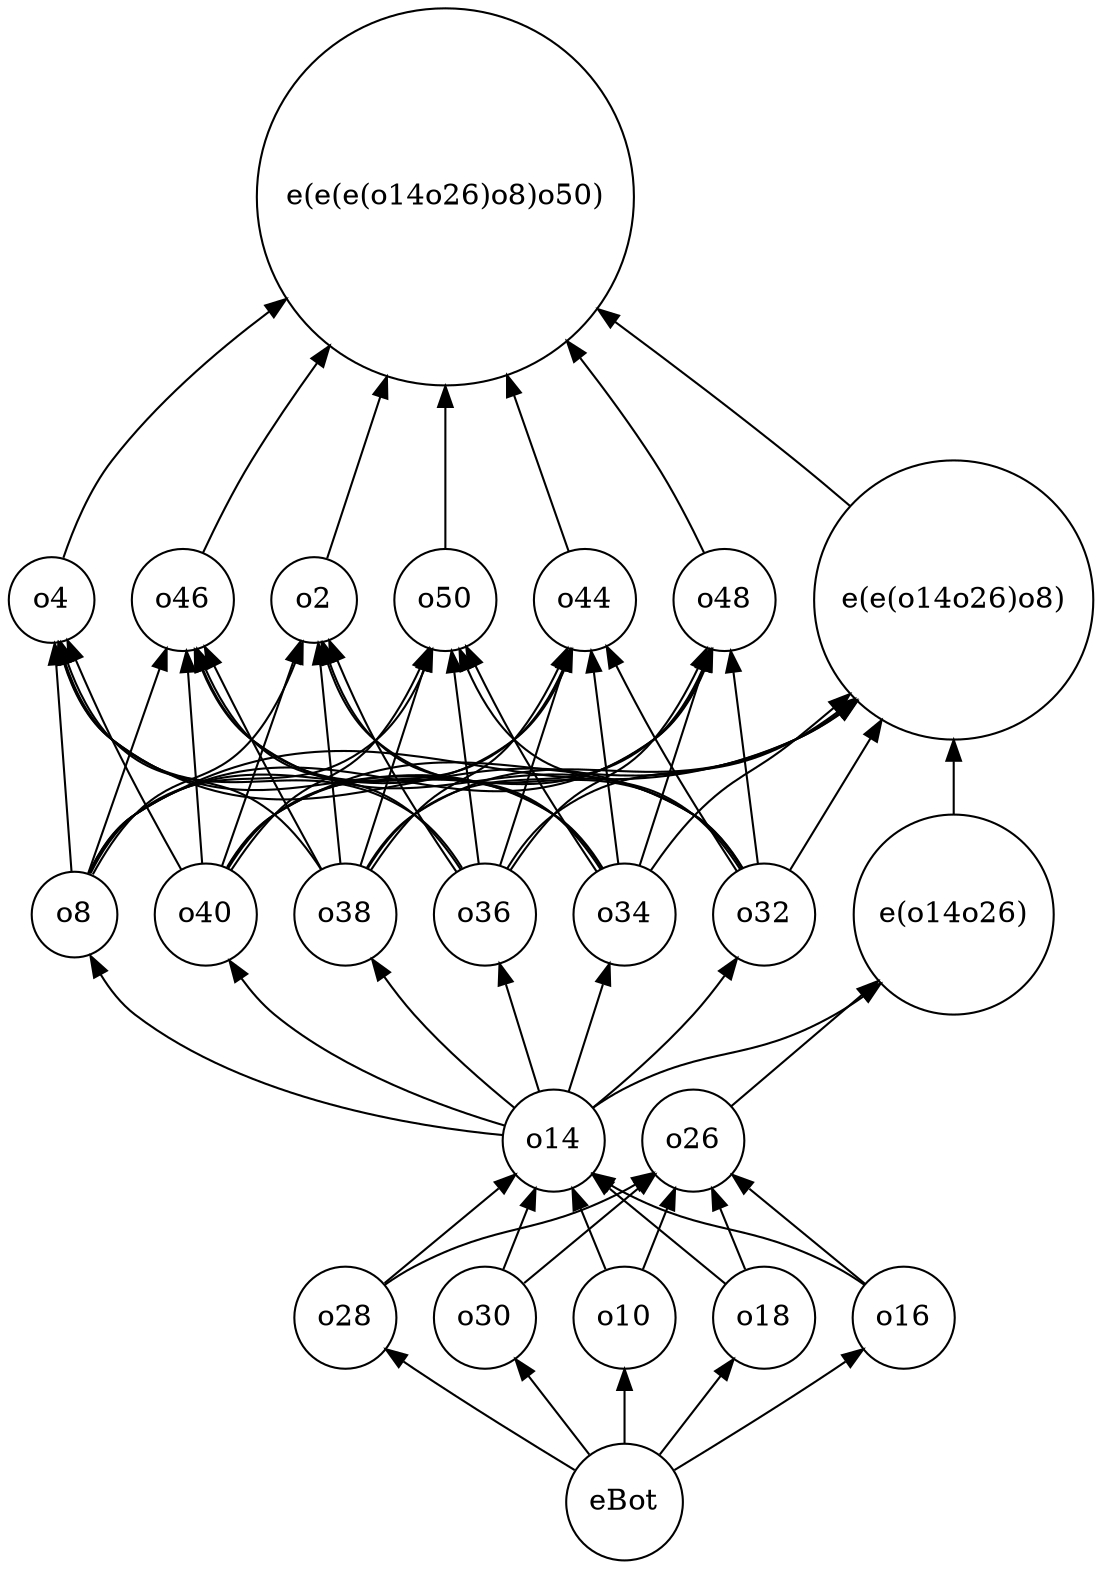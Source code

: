 strict digraph "priss2013-table01_o20_d" {
	graph [bb="0,0,520.09,745.45",
		rankdir=BT
	];
	node [label="\N"];
	eBot	 [height=0.77632,
		pos="312.15,27.948",
		shape=circle,
		width=0.77632];
	o16	 [height=0.68605,
		pos="446.15,116.59",
		shape=circle,
		width=0.68605];
	eBot -> o16	 [pos="e,426.4,101.09 335.69,43.021 356.34,55.506 387.05,74.421 413.15,91.895 414.77,92.984 416.44,94.116 418.11,95.267"];
	o28	 [height=0.68605,
		pos="178.15,116.59",
		shape=circle,
		width=0.68605];
	eBot -> o28	 [pos="e,197.89,101.09 288.6,43.021 267.96,55.506 237.24,74.421 211.15,91.895 209.52,92.984 207.86,94.116 206.19,95.267"];
	o30	 [height=0.68605,
		pos="245.15,116.59",
		shape=circle,
		width=0.68605];
	eBot -> o30	 [pos="e,259.77,96.679 295.24,50.812 286.36,62.298 275.39,76.478 265.99,88.639"];
	o10	 [height=0.68605,
		pos="312.15,116.59",
		shape=circle,
		width=0.68605];
	eBot -> o10	 [pos="e,312.15,91.859 312.15,56.363 312.15,64.38 312.15,73.242 312.15,81.615"];
	o18	 [height=0.68605,
		pos="379.15,116.59",
		shape=circle,
		width=0.68605];
	eBot -> o18	 [pos="e,364.52,96.679 329.06,50.812 337.94,62.298 348.9,76.478 358.31,88.639"];
	o8	 [height=0.55967,
		pos="31.148,310.78",
		shape=circle,
		width=0.55967];
	o50	 [height=0.68605,
		pos="209.15,461.82",
		shape=circle,
		width=0.68605];
	o8 -> o50	 [pos="e,202.34,437.73 38.372,329.67 43.197,339.56 50.447,351.33 60.148,358.88 102.42,391.76 134.15,360.41 175.15,394.88 185.57,403.64 \
193.19,416.42 198.53,428.39"];
	o44	 [height=0.68605,
		pos="276.15,461.82",
		shape=circle,
		width=0.68605];
	o8 -> o44	 [pos="e,270.22,437.57 38.074,330.08 42.8,340.1 50.05,351.87 60.148,358.88 128.25,406.13 177.19,344.68 243.15,394.88 254,403.14 261.53,\
415.94 266.63,428.08"];
	o48	 [height=0.68605,
		pos="343.15,461.82",
		shape=circle,
		width=0.68605];
	o8 -> o48	 [pos="e,337.5,437.65 37.942,330.27 42.624,340.36 49.874,352.13 60.148,358.88 153.99,420.49 219.11,329.2 310.15,394.88 321.29,402.91 328.89,\
415.8 333.96,428.06"];
	"e(e(o14o26)o8)"	 [height=1.8596,
		pos="453.15,461.82",
		shape=circle,
		width=1.8596];
	o8 -> "e(e(o14o26)o8)"	 [pos="e,406.72,413.1 37.651,329.91 42.298,340.14 49.612,352.18 60.148,358.88 179.83,434.91 247.33,337.85 377.15,394.88 384.46,398.09 391.58,\
402.25 398.35,406.93"];
	o4	 [height=0.55967,
		pos="20.148,461.82",
		shape=circle,
		width=0.55967];
	o8 -> o4	 [pos="e,21.558,441.72 29.733,330.96 27.852,356.45 24.51,401.72 22.312,431.51"];
	o46	 [height=0.68605,
		pos="83.148,461.82",
		shape=circle,
		width=0.68605];
	o8 -> o46	 [pos="e,75.275,438.26 37.524,330.06 46.077,354.57 61.402,398.49 71.912,428.62"];
	o2	 [height=0.55967,
		pos="146.15,461.82",
		shape=circle,
		width=0.55967];
	o8 -> o2	 [pos="e,141.19,442.13 39.407,329.23 44.484,338.73 51.642,350.27 60.148,358.88 81.214,380.18 97.597,372.17 117.15,394.88 126.49,405.72 \
133.27,420.04 137.92,432.57"];
	o40	 [height=0.68605,
		pos="94.148,310.78",
		shape=circle,
		width=0.68605];
	o40 -> o50	 [pos="e,200.67,438.54 106.65,332.57 112.34,341.18 119.51,350.99 127.15,358.88 145.7,378.04 157.94,374.51 175.15,394.88 183.72,405.02 190.91,\
417.7 196.43,429.21"];
	o40 -> o44	 [pos="e,269.72,437.73 105.15,333.47 110.67,342.45 118.11,352.29 127.15,358.88 170.76,390.69 202,359.94 243.15,394.88 253.47,403.64 260.89,\
416.41 266.05,428.39"];
	o40 -> o48	 [pos="e,337.22,437.57 104.54,333.45 110.02,342.65 117.61,352.67 127.15,358.88 196.62,404.09 244.19,344.68 310.15,394.88 321,403.14 328.53,\
415.94 333.63,428.08"];
	o40 -> "e(e(o14o26)o8)"	 [pos="e,406.6,413.36 104.4,333.67 109.85,342.92 117.45,352.92 127.15,358.88 222.77,417.68 275.06,348.2 377.15,394.88 384.41,398.2 391.5,\
402.43 398.25,407.15"];
	o40 -> o4	 [pos="e,27.514,443.01 82.197,332.71 72.837,349.36 59.681,373.37 49.148,394.88 43.004,407.43 36.699,421.58 31.545,433.55"];
	o40 -> o46	 [pos="e,84.911,436.94 92.381,335.73 90.561,360.39 87.708,399.04 85.655,426.86"];
	o40 -> o2	 [pos="e,139.82,442.67 102.05,334.42 111.26,360.82 126.48,404.46 136.42,432.93"];
	"e(e(e(o14o26)o8)o50)"	 [height=2.5095,
		pos="209.15,655.11",
		shape=circle,
		width=2.5095];
	o38	 [height=0.68605,
		pos="161.15,310.78",
		shape=circle,
		width=0.68605];
	o38 -> o50	 [pos="e,201.79,437.97 168.44,334.42 176.47,359.37 189.47,399.72 198.61,428.11"];
	o38 -> o44	 [pos="e,267.96,438.18 173.61,332.6 179.3,341.23 186.47,351.03 194.15,358.88 213.04,378.2 225.73,374.22 243.15,394.88 251.59,404.89 258.56,\
417.44 263.88,428.89"];
	o38 -> o48	 [pos="e,336.72,437.73 172.15,333.47 177.67,342.45 185.11,352.29 194.15,358.88 237.76,390.69 269,359.94 310.15,394.88 320.47,403.64 327.89,\
416.41 333.05,428.39"];
	o38 -> "e(e(o14o26)o8)"	 [pos="e,406.4,413.8 171.54,333.45 177.02,342.65 184.61,352.67 194.15,358.88 263.62,404.09 302.67,358.49 377.15,394.88 384.32,398.38 391.36,\
402.74 398.07,407.53"];
	o38 -> o4	 [pos="e,24.506,441.96 149.73,332.94 144.14,341.82 136.75,351.73 128.15,358.88 98.478,383.55 76.25,367.41 49.148,394.88 39.028,405.13 32.143,\
419.51 27.632,432.23"];
	o38 -> o46	 [pos="e,94.114,439.41 149.87,332.92 140.94,349.7 128.19,373.75 117.15,394.88 111.09,406.47 104.49,419.25 98.725,430.44"];
	o38 -> o2	 [pos="e,148.08,441.58 158.77,335.4 156.15,361.45 151.93,403.41 149.1,431.54"];
	o26	 [height=0.68605,
		pos="345.15,201.99",
		shape=circle,
		width=0.68605];
	o16 -> o26	 [pos="e,363.72,185.65 427.15,133.28 411.53,146.17 389.23,164.59 371.82,178.97"];
	o14	 [height=0.68605,
		pos="261.15,201.99",
		shape=circle,
		width=0.68605];
	o16 -> o14	 [pos="e,282.83,190.11 427.19,132.59 422.74,135.71 417.9,138.81 413.15,141.29 370.53,163.53 355.6,158.97 311.15,177.29 304.97,179.84 298.46,\
182.75 292.25,185.64"];
	o50 -> "e(e(e(o14o26)o8)o50)"	 [pos="e,209.15,564.36 209.15,486.66 209.15,504.08 209.15,528.98 209.15,554.28"];
	o44 -> "e(e(e(o14o26)o8)o50)"	 [pos="e,238.8,569.47 268.2,485.52 261.66,504.2 251.91,532.01 242.22,559.69"];
	o28 -> o26	 [pos="e,322.83,190.19 197.23,132.36 201.67,135.5 206.48,138.66 211.15,141.29 246.52,161.26 258.12,160.59 295.15,177.29 301.12,179.99 307.47,\
182.93 313.56,185.8"];
	o28 -> o14	 [pos="e,243.97,183.73 195.35,134.87 207.36,146.95 223.58,163.24 236.91,176.64"];
	o30 -> o26	 [pos="e,326.42,185.37 263.96,133.28 279.32,146.09 301.23,164.36 318.41,178.69"];
	o30 -> o14	 [pos="e,256.65,177.54 249.69,141.27 251.26,149.44 253.04,158.75 254.73,167.55"];
	o36	 [height=0.68605,
		pos="228.15,310.78",
		shape=circle,
		width=0.68605];
	o36 -> o50	 [pos="e,212.21,436.82 225.14,335.4 222,360 217.06,398.78 213.5,426.7"];
	o36 -> o44	 [pos="e,268.79,437.97 235.44,334.42 243.47,359.37 256.47,399.72 265.61,428.11"];
	o36 -> o48	 [pos="e,334.96,438.18 240.61,332.6 246.3,341.23 253.47,351.03 261.15,358.88 280.04,378.2 292.73,374.22 310.15,394.88 318.59,404.89 325.56,\
417.44 330.88,428.89"];
	o36 -> "e(e(o14o26)o8)"	 [pos="e,405.51,414.36 239.15,333.47 244.67,342.45 252.11,352.29 261.15,358.88 304.76,390.69 329.98,368.63 377.15,394.88 384.02,398.7 390.82,\
403.22 397.37,408.06"];
	o36 -> o4	 [pos="e,23.713,441.87 217.62,333.24 212.11,342.4 204.54,352.44 195.15,358.88 140.01,396.65 100.3,351.87 49.148,394.88 37.858,404.37 30.816,\
419.11 26.503,432.25"];
	o36 -> o46	 [pos="e,90.582,437.99 216.72,332.92 211.12,341.8 203.73,351.71 195.15,358.88 165.85,383.36 144.73,368.48 117.15,394.88 107.48,404.13 100.06,\
416.74 94.654,428.45"];
	o36 -> o2	 [pos="e,153.18,442.84 214.41,331.41 203.15,347.93 187.17,372.39 175.15,394.88 168.56,407.2 162.2,421.33 157.12,433.33"];
	"e(o14o26)"	 [height=1.336,
		pos="453.15,310.78",
		shape=circle,
		width=1.336];
	"e(o14o26)" -> "e(e(o14o26)o8)"	 [pos="e,453.15,394.64 453.15,358.94 453.15,367.09 453.15,375.75 453.15,384.44"];
	o48 -> "e(e(e(o14o26)o8)o50)"	 [pos="e,268,586.48 333.57,484.85 327.51,497.98 319.14,514.76 310.15,528.77 299.47,545.38 286.99,562.38 274.52,578.28"];
	o10 -> o26	 [pos="e,336.39,178.87 320.99,139.94 324.57,148.99 328.77,159.6 332.65,169.41"];
	o10 -> o14	 [pos="e,273.61,180.61 299.54,138.21 293.3,148.41 285.67,160.89 278.86,172.03"];
	o34	 [height=0.68605,
		pos="295.15,310.78",
		shape=circle,
		width=0.68605];
	o34 -> o50	 [pos="e,219.3,439.14 281.7,331.57 270.62,348.19 254.72,372.7 242.15,394.88 235.73,406.19 229.22,418.9 223.68,430.13"];
	o34 -> o44	 [pos="e,279.21,436.82 292.14,335.4 289,360 284.06,398.78 280.5,426.7"];
	o34 -> o48	 [pos="e,335.79,437.97 302.44,334.42 310.47,359.37 323.47,399.72 332.61,428.11"];
	o34 -> "e(e(o14o26)o8)"	 [pos="e,403.35,416.61 307.61,332.6 313.3,341.23 320.47,351.03 328.15,358.88 347.04,378.2 356.04,378.01 377.15,394.88 383.19,399.71 389.42,\
404.84 395.59,410.03"];
	o34 -> o4	 [pos="e,23.408,441.89 284.83,333.57 279.37,342.79 271.77,352.8 262.15,358.88 180.98,410.16 124.88,335.86 49.148,394.88 37.435,404.01 30.349,\
418.85 26.117,432.15"];
	o34 -> o46	 [pos="e,89.613,437.78 284.61,333.23 279.1,342.39 271.53,352.44 262.15,358.88 207.4,396.45 169.23,353.69 117.15,394.88 106.39,403.39 98.693,\
416.23 93.378,428.33"];
	o34 -> o2	 [pos="e,150.38,441.83 283.85,333.08 278.28,341.99 270.87,351.88 262.15,358.88 229.5,385.06 205.06,365.61 175.15,394.88 164.85,404.95 157.95,\
419.32 153.47,432.06"];
	"e(e(o14o26)o8)" -> "e(e(e(o14o26)o8)o50)"	 [pos="e,281.98,601.58 403.31,506.98 394.68,514.37 385.72,521.86 377.15,528.77 349.29,551.2 318.05,574.88 290.14,595.55"];
	o18 -> o26	 [pos="e,354.17,178.87 370.04,139.94 366.35,148.99 362.02,159.6 358.02,169.41"];
	o18 -> o14	 [pos="e,281.11,187.06 359.28,131.91 354.96,135.01 350.4,138.27 346.15,141.29 327.24,154.72 305.88,169.72 289.31,181.32"];
	o4 -> "e(e(e(o14o26)o8)o50)"	 [pos="e,132.76,606.16 25.601,481.48 30.307,495.45 38.102,514.54 49.148,528.77 70.037,555.66 97.917,580.1 124.55,600.1"];
	o26 -> "e(o14o26)"	 [pos="e,419.27,276.28 362.5,220.15 375.86,233.35 394.88,252.16 412.05,269.14"];
	o32	 [height=0.68605,
		pos="362.15,310.78",
		shape=circle,
		width=0.68605];
	o32 -> o50	 [pos="e,216.05,437.81 350.85,333.08 345.28,341.99 337.87,351.88 329.15,358.88 296.5,385.06 272.78,366.37 242.15,394.88 232.41,403.94 225.14,\
416.51 219.94,428.25"];
	o32 -> o44	 [pos="e,286.3,439.14 348.7,331.57 337.62,348.19 321.72,372.7 309.15,394.88 302.73,406.19 296.22,418.9 290.68,430.13"];
	o32 -> o48	 [pos="e,346.21,436.82 359.14,335.4 356,360 351.06,398.78 347.5,426.7"];
	o32 -> "e(e(o14o26)o8)"	 [pos="e,418.7,404.41 374.61,332.19 384.67,348.66 399.4,372.79 413.39,395.7"];
	o32 -> o4	 [pos="e,23.291,441.74 351.94,333.74 346.5,343.01 338.89,352.99 329.15,358.88 221.77,423.79 149.62,319.73 49.148,394.88 37.257,403.77 30.157,\
418.6 25.963,431.95"];
	o32 -> o46	 [pos="e,89.236,437.75 351.83,333.56 346.36,342.79 338.77,352.79 329.15,358.88 248.37,409.96 194.29,338.46 117.15,394.88 105.99,403.04 \
98.214,415.94 92.943,428.18"];
	o32 -> o2	 [pos="e,149.67,441.83 351.65,333.29 346.15,342.47 338.58,352.5 329.15,358.88 270.92,398.25 229.22,349.97 175.15,394.88 163.8,404.3 156.75,\
419.04 152.45,432.19"];
	o14 -> o8	 [pos="e,38.331,291.84 236.34,204.7 195.65,208.65 113.89,221.51 60.148,262.69 53.288,267.94 47.668,275.32 43.262,282.69"];
	o14 -> o40	 [pos="e,105.54,288.59 237.5,209.28 208.97,217.76 160.66,235.07 127.15,262.69 121.22,267.58 115.87,273.78 111.29,280.08"];
	o14 -> o38	 [pos="e,173.98,289.31 242.17,217.89 228.13,229.36 208.96,246.04 194.15,262.69 189.13,268.33 184.2,274.75 179.74,280.99"];
	o14 -> o36	 [pos="e,235.22,286.91 254.07,225.9 249.46,240.82 243.37,260.52 238.25,277.08"];
	o14 -> "e(o14o26)"	 [pos="e,417.84,277.97 283.46,213.81 292.07,217.92 302.03,222.6 311.15,226.69 348.58,243.48 361.08,241.4 396.15,262.69 400.74,265.48 405.36,\
268.61 409.87,271.91"];
	o14 -> o34	 [pos="e,287.83,286.8 268.36,225.64 273.1,240.54 279.39,260.3 284.69,276.92"];
	o14 -> o32	 [pos="e,349.34,289.28 280.43,217.84 294.69,229.29 314.15,245.96 329.15,262.69 334.19,268.31 339.13,274.72 343.59,280.96"];
	o46 -> "e(e(e(o14o26)o8)o50)"	 [pos="e,154.13,583.21 93.341,484.68 99.7,497.75 108.33,514.53 117.15,528.77 126.62,544.06 137.4,559.89 148.16,574.94"];
	o2 -> "e(e(e(o14o26)o8)o50)"	 [pos="e,181.16,569.14 152.19,481.16 158.27,499.64 168.15,529.62 177.98,559.47"];
}
